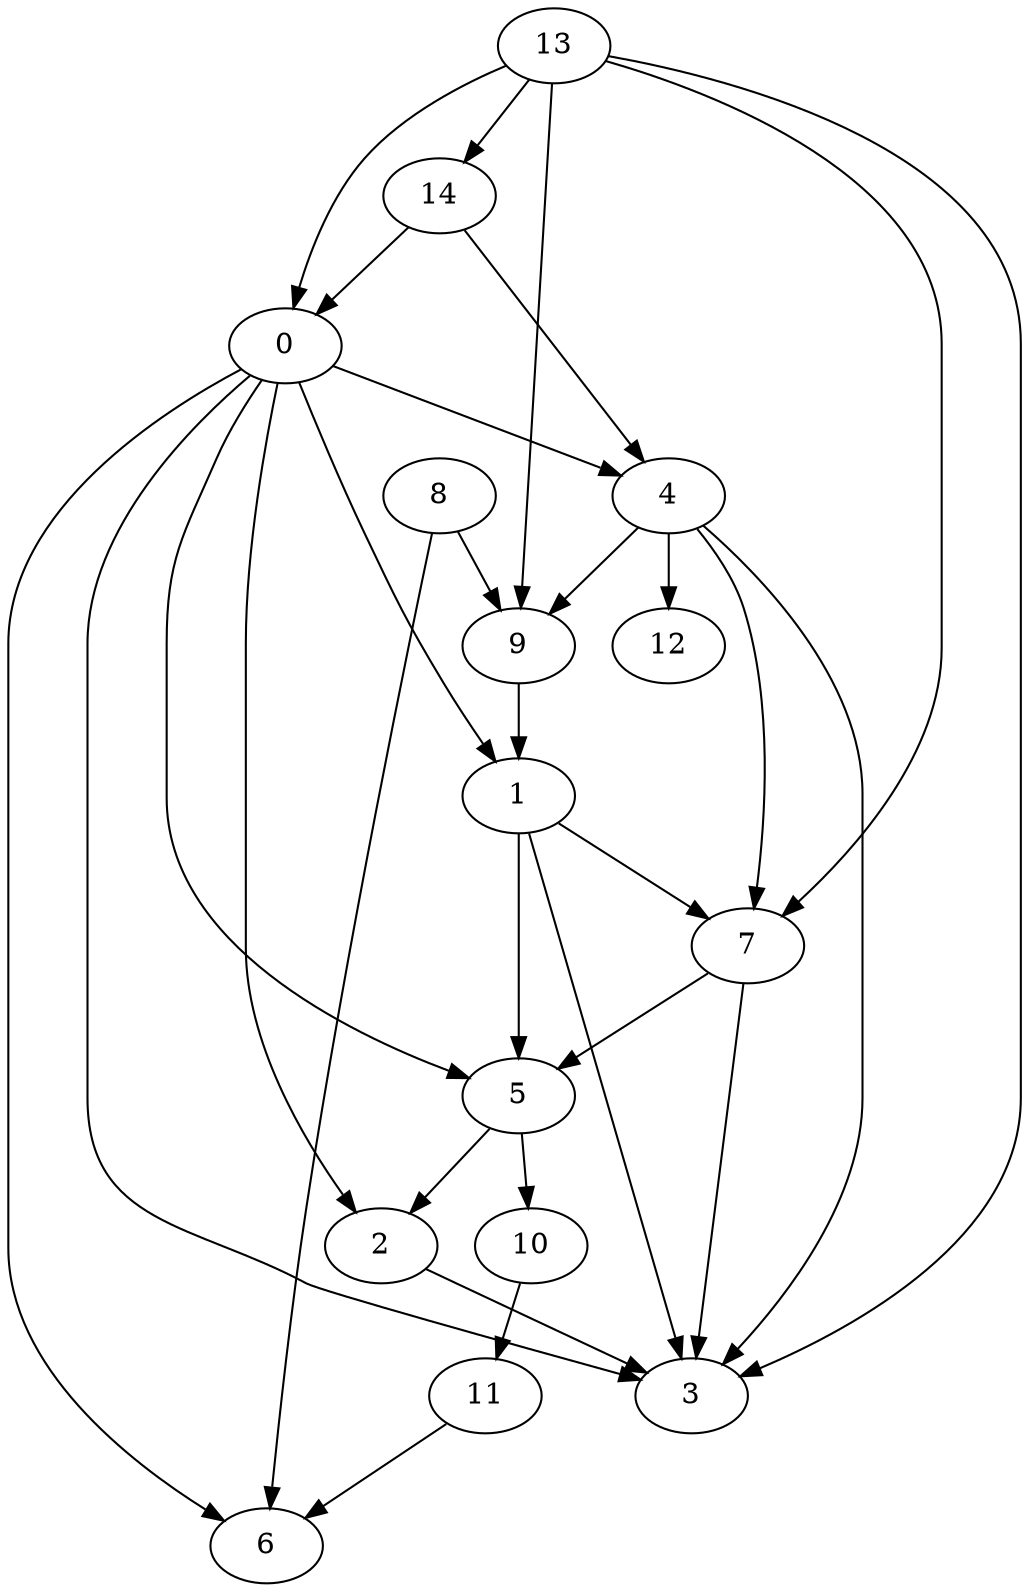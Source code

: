 strict digraph "" {
	0	 [pos="76.88050270080566,1.7400916665792465"];
	1	 [pos="79.6903133392334,93.11148524284363"];
	0 -> 1;
	2	 [pos="10.250300168991089,83.4660291671753"];
	0 -> 2;
	3	 [pos="28.84269654750824,31.843101978302002"];
	0 -> 3;
	4	 [pos="59.272199869155884,18.054385483264923"];
	0 -> 4;
	5	 [pos="92.2933280467987,92.95523762702942"];
	0 -> 5;
	6	 [pos="10.79852506518364,90.42152762413025"];
	0 -> 6;
	1 -> 3;
	1 -> 5;
	7	 [pos="26.572227478027344,46.061551570892334"];
	1 -> 7;
	2 -> 3;
	4 -> 3;
	4 -> 7;
	9	 [pos="84.54851508140564,53.099095821380615"];
	4 -> 9;
	12	 [pos="35.88456213474274,12.279107421636581"];
	4 -> 12;
	5 -> 2;
	10	 [pos="0.5893037654459476,66.16307497024536"];
	5 -> 10;
	7 -> 3;
	7 -> 5;
	8	 [pos="84.70834493637085,37.10920214653015"];
	8 -> 6;
	8 -> 9;
	9 -> 1;
	11	 [pos="27.970001101493835,59.187883138656616"];
	10 -> 11;
	11 -> 6;
	13	 [pos="44.873785972595215,71.94879055023193"];
	13 -> 0;
	13 -> 3;
	13 -> 7;
	13 -> 9;
	14	 [pos="49.659448862075806,13.601340353488922"];
	13 -> 14;
	14 -> 0;
	14 -> 4;
}
